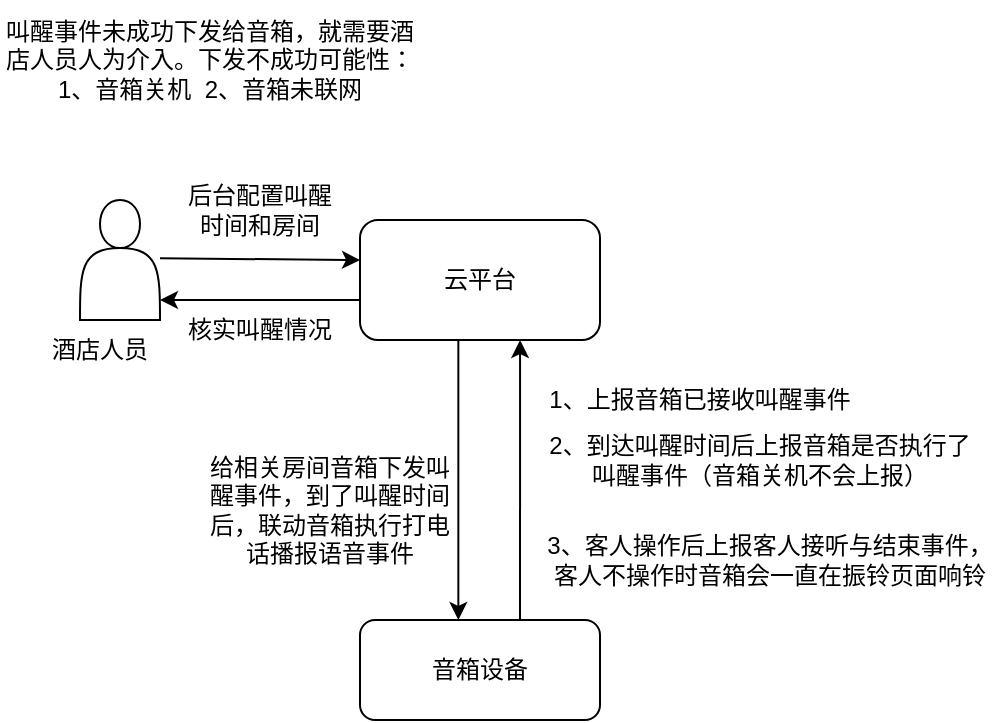 <mxfile version="22.0.4" type="github">
  <diagram name="第 1 页" id="y1vHdokmSE2ItGK2Re5R">
    <mxGraphModel dx="862" dy="360" grid="1" gridSize="10" guides="1" tooltips="1" connect="1" arrows="1" fold="1" page="1" pageScale="1" pageWidth="827" pageHeight="1169" math="0" shadow="0">
      <root>
        <mxCell id="0" />
        <mxCell id="1" parent="0" />
        <mxCell id="FUEZWS5f_4TLhAXI5l9z-2" value="" style="shape=actor;whiteSpace=wrap;html=1;" vertex="1" parent="1">
          <mxGeometry x="160" y="110" width="40" height="60" as="geometry" />
        </mxCell>
        <mxCell id="FUEZWS5f_4TLhAXI5l9z-3" value="酒店人员" style="text;html=1;strokeColor=none;fillColor=none;align=center;verticalAlign=middle;whiteSpace=wrap;rounded=0;" vertex="1" parent="1">
          <mxGeometry x="140" y="170" width="60" height="30" as="geometry" />
        </mxCell>
        <mxCell id="FUEZWS5f_4TLhAXI5l9z-5" value="后台配置叫醒时间和房间" style="text;html=1;strokeColor=none;fillColor=none;align=center;verticalAlign=middle;whiteSpace=wrap;rounded=0;" vertex="1" parent="1">
          <mxGeometry x="210" y="90" width="80" height="50" as="geometry" />
        </mxCell>
        <mxCell id="FUEZWS5f_4TLhAXI5l9z-6" value="云平台" style="rounded=1;whiteSpace=wrap;html=1;" vertex="1" parent="1">
          <mxGeometry x="300" y="120" width="120" height="60" as="geometry" />
        </mxCell>
        <mxCell id="FUEZWS5f_4TLhAXI5l9z-8" value="音箱设备" style="rounded=1;whiteSpace=wrap;html=1;" vertex="1" parent="1">
          <mxGeometry x="300" y="320" width="120" height="50" as="geometry" />
        </mxCell>
        <mxCell id="FUEZWS5f_4TLhAXI5l9z-9" value="给相关房间音箱下发叫醒事件，到了叫醒时间后，联动音箱执行打电话播报语音事件" style="text;html=1;strokeColor=none;fillColor=none;align=center;verticalAlign=middle;whiteSpace=wrap;rounded=0;" vertex="1" parent="1">
          <mxGeometry x="220" y="230" width="130" height="70" as="geometry" />
        </mxCell>
        <mxCell id="FUEZWS5f_4TLhAXI5l9z-10" value="1、上报音箱已接收叫醒事件" style="text;html=1;strokeColor=none;fillColor=none;align=center;verticalAlign=middle;whiteSpace=wrap;rounded=0;" vertex="1" parent="1">
          <mxGeometry x="390" y="200" width="160" height="20" as="geometry" />
        </mxCell>
        <mxCell id="FUEZWS5f_4TLhAXI5l9z-11" value="2、到达叫醒时间后上报音箱是否执行了叫醒事件（音箱关机不会上报）" style="text;html=1;strokeColor=none;fillColor=none;align=center;verticalAlign=middle;whiteSpace=wrap;rounded=0;" vertex="1" parent="1">
          <mxGeometry x="390" y="230" width="220" height="20" as="geometry" />
        </mxCell>
        <mxCell id="FUEZWS5f_4TLhAXI5l9z-12" value="3、客人操作后上报客人接听与结束事件，客人不操作时音箱会一直在振铃页面响铃" style="text;html=1;strokeColor=none;fillColor=none;align=center;verticalAlign=middle;whiteSpace=wrap;rounded=0;" vertex="1" parent="1">
          <mxGeometry x="390" y="270" width="230" height="40" as="geometry" />
        </mxCell>
        <mxCell id="FUEZWS5f_4TLhAXI5l9z-13" value="叫醒事件未成功下发给音箱，就需要酒店人员人为介入。下发不成功可能性：1、音箱关机&amp;nbsp; 2、音箱未联网" style="text;html=1;strokeColor=none;fillColor=none;align=center;verticalAlign=middle;whiteSpace=wrap;rounded=0;" vertex="1" parent="1">
          <mxGeometry x="120" y="10" width="210" height="60" as="geometry" />
        </mxCell>
        <mxCell id="FUEZWS5f_4TLhAXI5l9z-16" value="核实叫醒情况" style="text;html=1;strokeColor=none;fillColor=none;align=center;verticalAlign=middle;whiteSpace=wrap;rounded=0;" vertex="1" parent="1">
          <mxGeometry x="210" y="160" width="80" height="30" as="geometry" />
        </mxCell>
        <mxCell id="FUEZWS5f_4TLhAXI5l9z-17" value="" style="endArrow=classic;html=1;rounded=0;" edge="1" parent="1">
          <mxGeometry width="50" height="50" relative="1" as="geometry">
            <mxPoint x="349.17" y="180" as="sourcePoint" />
            <mxPoint x="349.17" y="320" as="targetPoint" />
          </mxGeometry>
        </mxCell>
        <mxCell id="FUEZWS5f_4TLhAXI5l9z-18" value="" style="endArrow=classic;html=1;rounded=0;entryX=0.667;entryY=1;entryDx=0;entryDy=0;entryPerimeter=0;" edge="1" parent="1" target="FUEZWS5f_4TLhAXI5l9z-6">
          <mxGeometry width="50" height="50" relative="1" as="geometry">
            <mxPoint x="380" y="320" as="sourcePoint" />
            <mxPoint x="380" y="190" as="targetPoint" />
          </mxGeometry>
        </mxCell>
        <mxCell id="FUEZWS5f_4TLhAXI5l9z-19" value="" style="endArrow=classic;html=1;rounded=0;" edge="1" parent="1">
          <mxGeometry width="50" height="50" relative="1" as="geometry">
            <mxPoint x="200" y="139.17" as="sourcePoint" />
            <mxPoint x="300" y="140" as="targetPoint" />
          </mxGeometry>
        </mxCell>
        <mxCell id="FUEZWS5f_4TLhAXI5l9z-20" value="" style="endArrow=classic;html=1;rounded=0;" edge="1" parent="1">
          <mxGeometry width="50" height="50" relative="1" as="geometry">
            <mxPoint x="300" y="160" as="sourcePoint" />
            <mxPoint x="200" y="160" as="targetPoint" />
          </mxGeometry>
        </mxCell>
      </root>
    </mxGraphModel>
  </diagram>
</mxfile>
